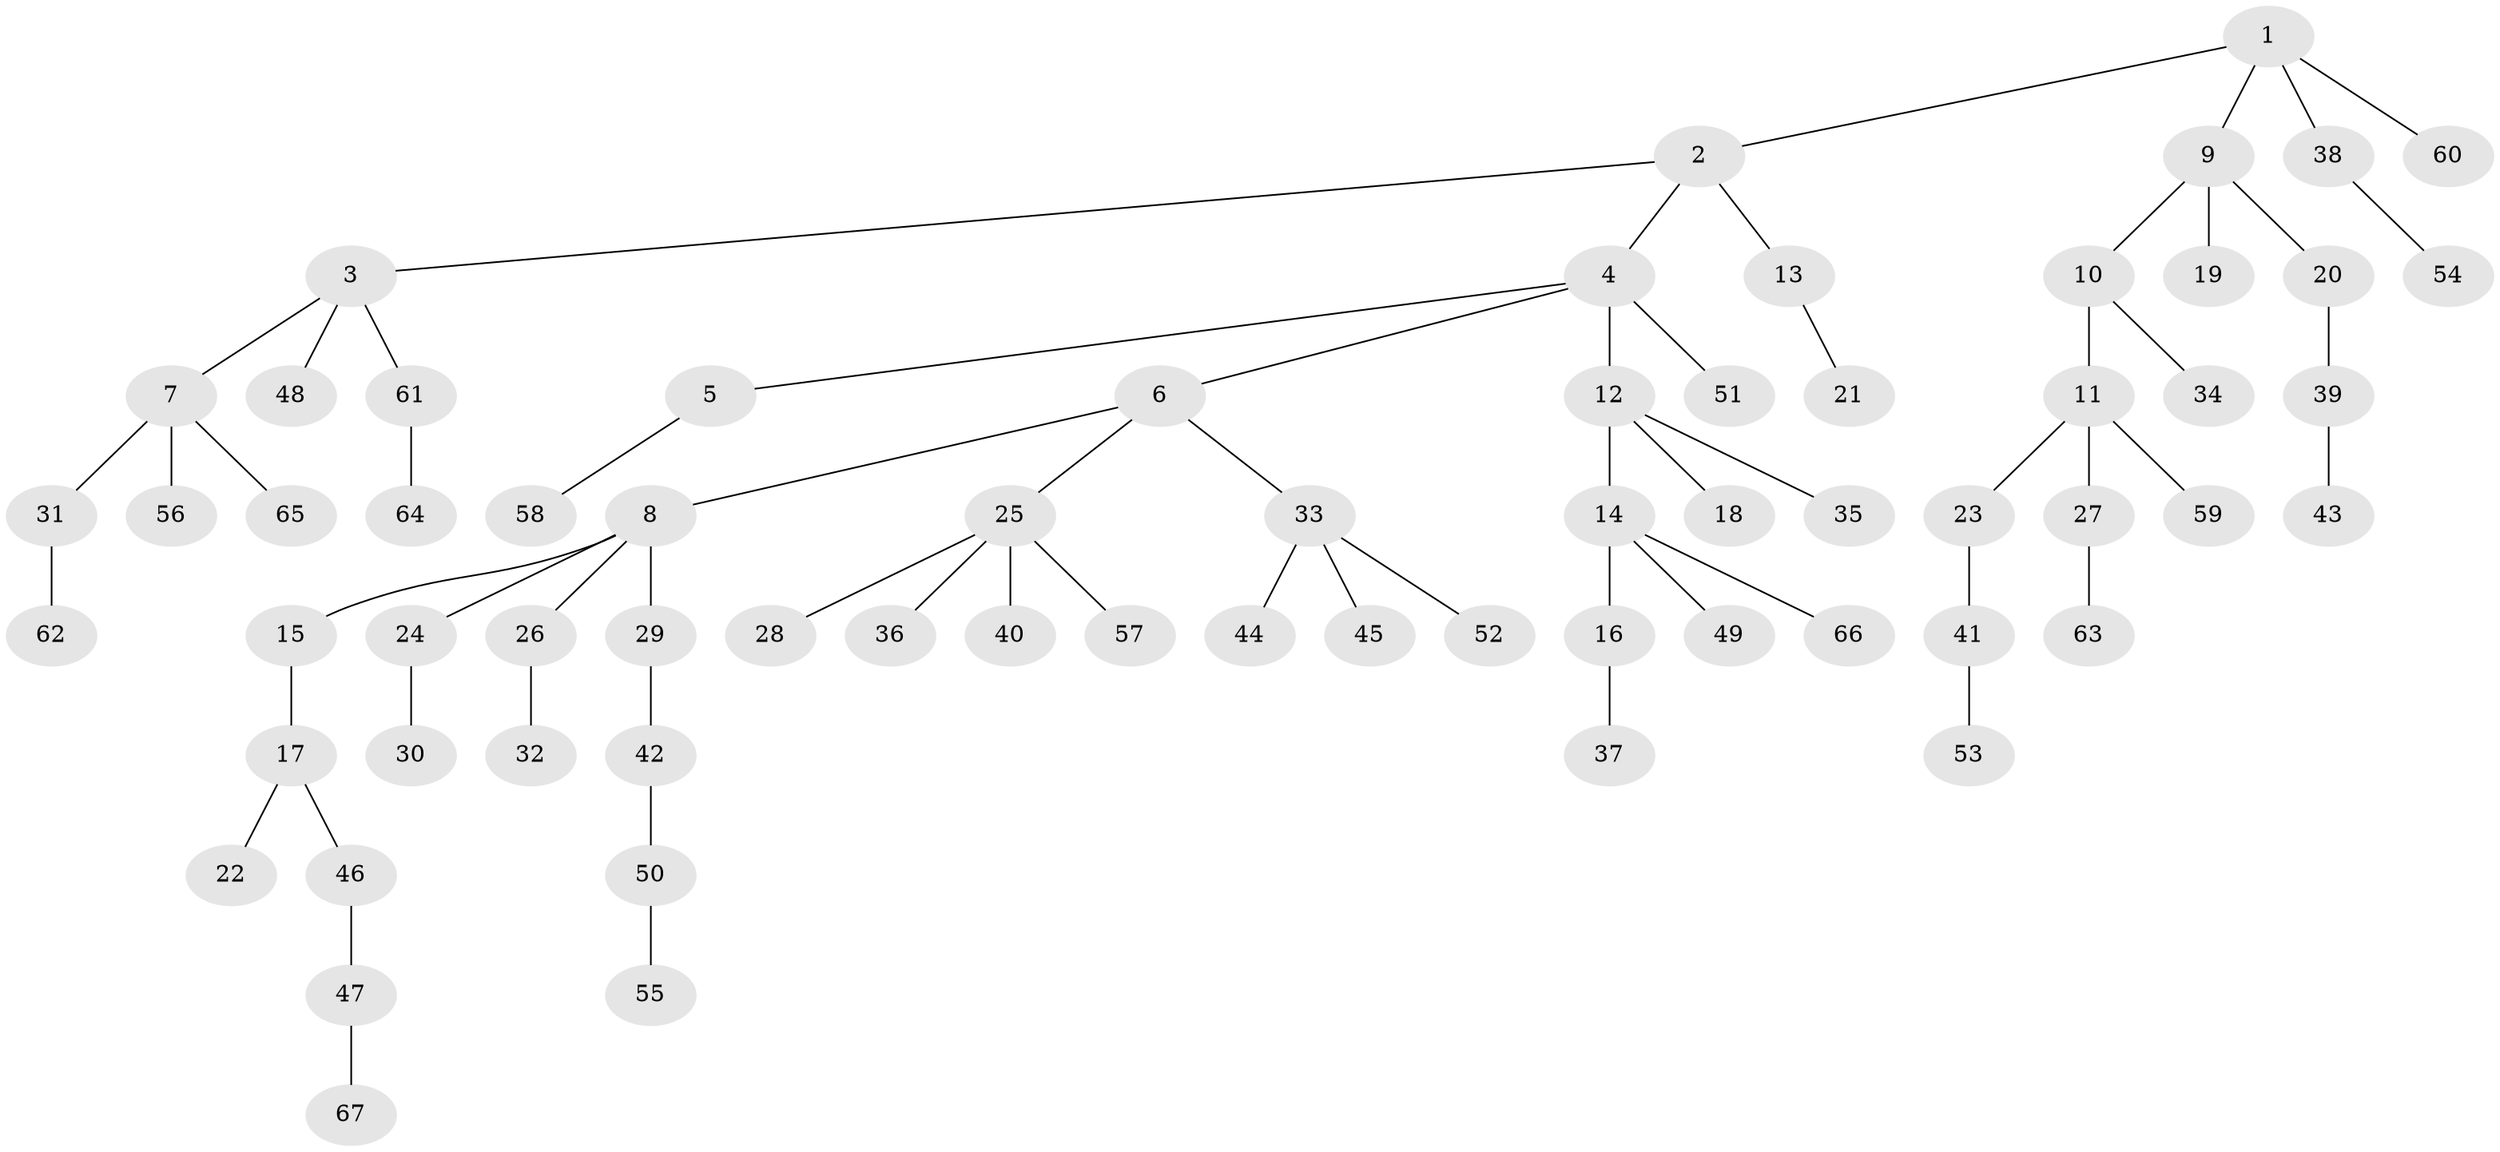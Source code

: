 // coarse degree distribution, {3: 0.16279069767441862, 4: 0.09302325581395349, 7: 0.023255813953488372, 2: 0.11627906976744186, 5: 0.023255813953488372, 1: 0.5813953488372093}
// Generated by graph-tools (version 1.1) at 2025/42/03/06/25 10:42:04]
// undirected, 67 vertices, 66 edges
graph export_dot {
graph [start="1"]
  node [color=gray90,style=filled];
  1;
  2;
  3;
  4;
  5;
  6;
  7;
  8;
  9;
  10;
  11;
  12;
  13;
  14;
  15;
  16;
  17;
  18;
  19;
  20;
  21;
  22;
  23;
  24;
  25;
  26;
  27;
  28;
  29;
  30;
  31;
  32;
  33;
  34;
  35;
  36;
  37;
  38;
  39;
  40;
  41;
  42;
  43;
  44;
  45;
  46;
  47;
  48;
  49;
  50;
  51;
  52;
  53;
  54;
  55;
  56;
  57;
  58;
  59;
  60;
  61;
  62;
  63;
  64;
  65;
  66;
  67;
  1 -- 2;
  1 -- 9;
  1 -- 38;
  1 -- 60;
  2 -- 3;
  2 -- 4;
  2 -- 13;
  3 -- 7;
  3 -- 48;
  3 -- 61;
  4 -- 5;
  4 -- 6;
  4 -- 12;
  4 -- 51;
  5 -- 58;
  6 -- 8;
  6 -- 25;
  6 -- 33;
  7 -- 31;
  7 -- 56;
  7 -- 65;
  8 -- 15;
  8 -- 24;
  8 -- 26;
  8 -- 29;
  9 -- 10;
  9 -- 19;
  9 -- 20;
  10 -- 11;
  10 -- 34;
  11 -- 23;
  11 -- 27;
  11 -- 59;
  12 -- 14;
  12 -- 18;
  12 -- 35;
  13 -- 21;
  14 -- 16;
  14 -- 49;
  14 -- 66;
  15 -- 17;
  16 -- 37;
  17 -- 22;
  17 -- 46;
  20 -- 39;
  23 -- 41;
  24 -- 30;
  25 -- 28;
  25 -- 36;
  25 -- 40;
  25 -- 57;
  26 -- 32;
  27 -- 63;
  29 -- 42;
  31 -- 62;
  33 -- 44;
  33 -- 45;
  33 -- 52;
  38 -- 54;
  39 -- 43;
  41 -- 53;
  42 -- 50;
  46 -- 47;
  47 -- 67;
  50 -- 55;
  61 -- 64;
}
